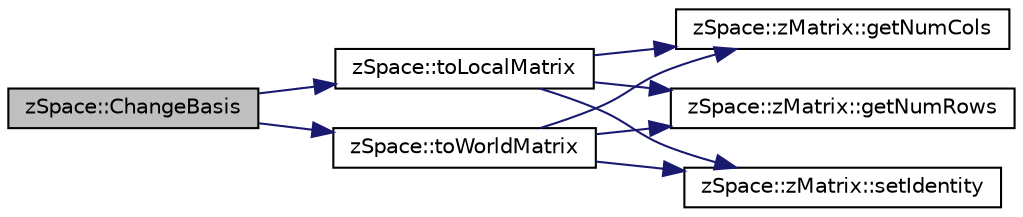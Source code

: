 digraph "zSpace::ChangeBasis"
{
  edge [fontname="Helvetica",fontsize="10",labelfontname="Helvetica",labelfontsize="10"];
  node [fontname="Helvetica",fontsize="10",shape=record];
  rankdir="LR";
  Node11 [label="zSpace::ChangeBasis",height=0.2,width=0.4,color="black", fillcolor="grey75", style="filled", fontcolor="black"];
  Node11 -> Node12 [color="midnightblue",fontsize="10",style="solid",fontname="Helvetica"];
  Node12 [label="zSpace::toLocalMatrix",height=0.2,width=0.4,color="black", fillcolor="white", style="filled",URL="$group__z_vector_matrix_utilities.html#ga512c22d67a286a9d266a30c4944ce5e9",tooltip="This method computes the tranformation to the local space of the input 4x4 matrix. "];
  Node12 -> Node13 [color="midnightblue",fontsize="10",style="solid",fontname="Helvetica"];
  Node13 [label="zSpace::zMatrix::getNumCols",height=0.2,width=0.4,color="black", fillcolor="white", style="filled",URL="$classz_space_1_1z_matrix.html#a9f99bbcdb6224e24488e8e01d51937be",tooltip="This method gets the number of columns in the matrix. "];
  Node12 -> Node14 [color="midnightblue",fontsize="10",style="solid",fontname="Helvetica"];
  Node14 [label="zSpace::zMatrix::getNumRows",height=0.2,width=0.4,color="black", fillcolor="white", style="filled",URL="$classz_space_1_1z_matrix.html#ae85a1183dc320f27fca7608431d5c4f5",tooltip="This method gets the number of rows in the matrix. "];
  Node12 -> Node15 [color="midnightblue",fontsize="10",style="solid",fontname="Helvetica"];
  Node15 [label="zSpace::zMatrix::setIdentity",height=0.2,width=0.4,color="black", fillcolor="white", style="filled",URL="$classz_space_1_1z_matrix.html#a6dbef309a8f7a801bb28909c90ce0de1",tooltip="This method sets the matrix to identity if it is a square matrix. "];
  Node11 -> Node16 [color="midnightblue",fontsize="10",style="solid",fontname="Helvetica"];
  Node16 [label="zSpace::toWorldMatrix",height=0.2,width=0.4,color="black", fillcolor="white", style="filled",URL="$group__z_vector_matrix_utilities.html#gae38960f4001de62196fbdacc7c8be53e",tooltip="This method computes the tranformation to the world space of the input 4x4 matrix. "];
  Node16 -> Node13 [color="midnightblue",fontsize="10",style="solid",fontname="Helvetica"];
  Node16 -> Node14 [color="midnightblue",fontsize="10",style="solid",fontname="Helvetica"];
  Node16 -> Node15 [color="midnightblue",fontsize="10",style="solid",fontname="Helvetica"];
}
